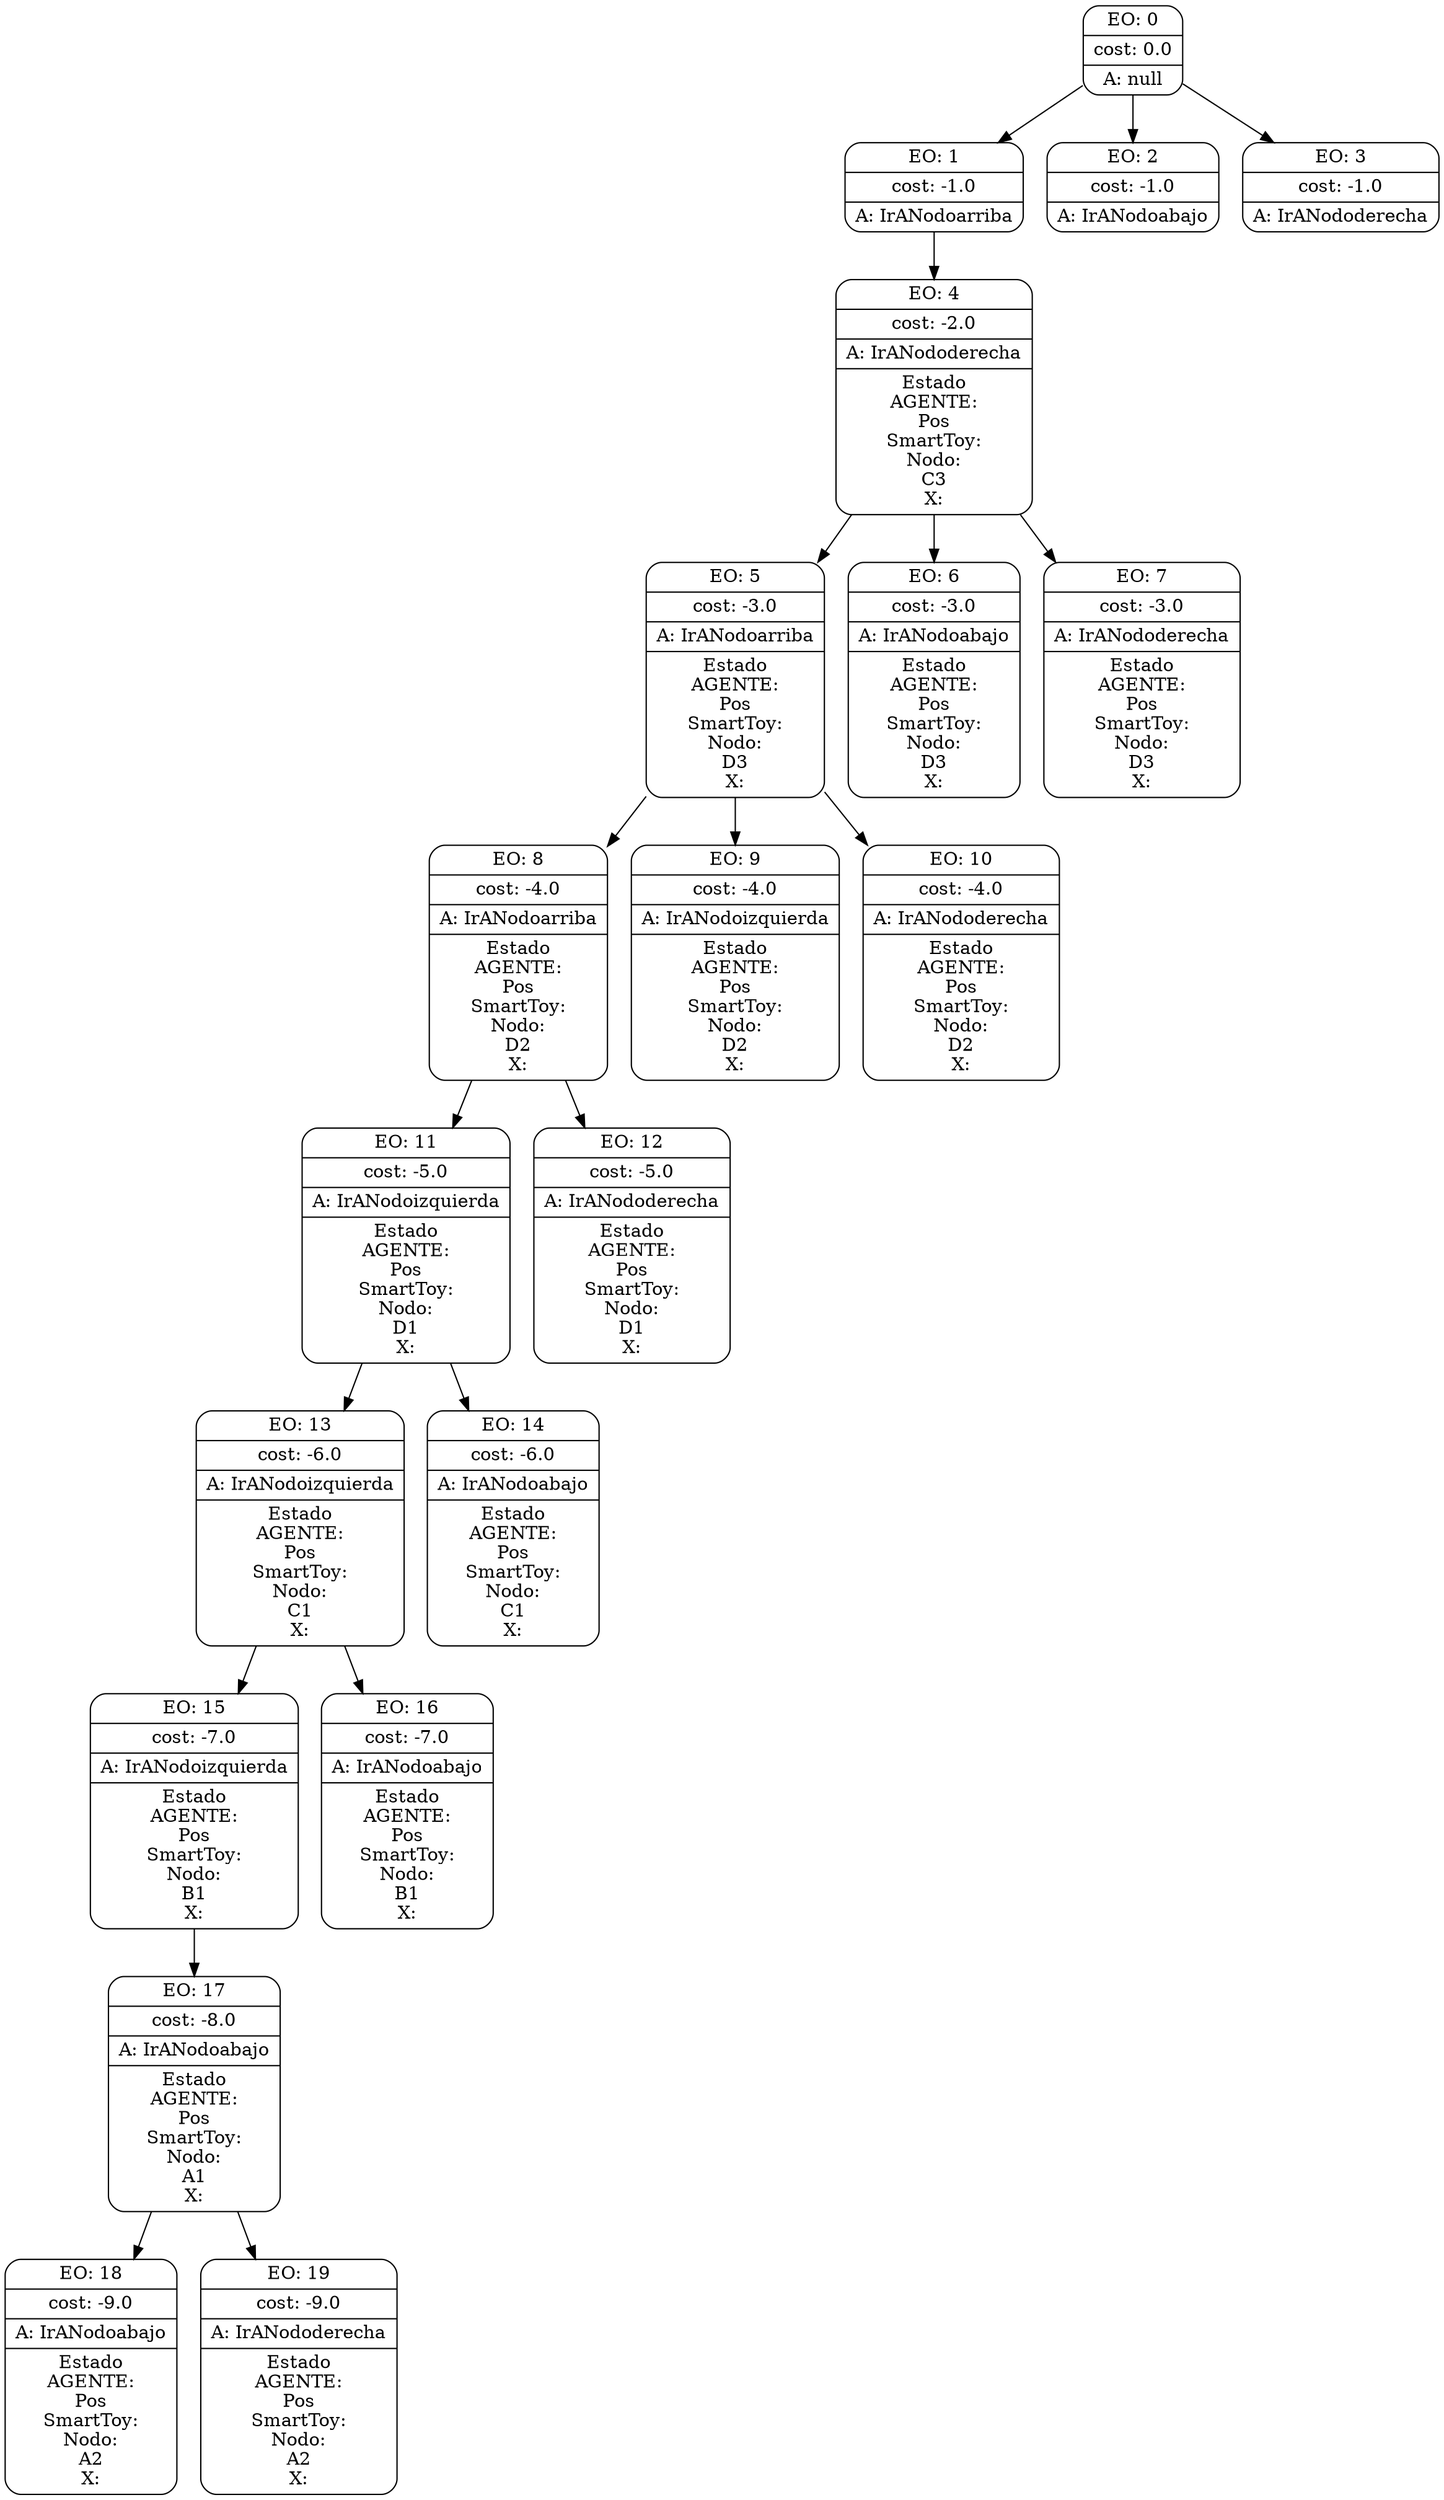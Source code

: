 digraph g {
node [shape = Mrecord];
nodo0[label="{EO: 0|cost: 0.0|A: null}"]
nodo1[label="{EO: 1|cost: -1.0|A: IrANodoarriba
}"]
nodo4[label="{EO: 4|cost: -2.0|A: IrANododerecha
|Estado\nAGENTE:\n
Pos\nSmartToy:\nNodo:\nC3\nX:\n

}"]
nodo5[label="{EO: 5|cost: -3.0|A: IrANodoarriba
|Estado\nAGENTE:\n
Pos\nSmartToy:\nNodo:\nD3\nX:\n

}"]
nodo8[label="{EO: 8|cost: -4.0|A: IrANodoarriba
|Estado\nAGENTE:\n
Pos\nSmartToy:\nNodo:\nD2\nX:\n

}"]
nodo11[label="{EO: 11|cost: -5.0|A: IrANodoizquierda
|Estado\nAGENTE:\n
Pos\nSmartToy:\nNodo:\nD1\nX:\n

}"]
nodo13[label="{EO: 13|cost: -6.0|A: IrANodoizquierda
|Estado\nAGENTE:\n
Pos\nSmartToy:\nNodo:\nC1\nX:\n

}"]
nodo15[label="{EO: 15|cost: -7.0|A: IrANodoizquierda
|Estado\nAGENTE:\n
Pos\nSmartToy:\nNodo:\nB1\nX:\n

}"]
nodo17[label="{EO: 17|cost: -8.0|A: IrANodoabajo
|Estado\nAGENTE:\n
Pos\nSmartToy:\nNodo:\nA1\nX:\n

}"]
nodo18[label="{EO: 18|cost: -9.0|A: IrANodoabajo
|Estado\nAGENTE:\n
Pos\nSmartToy:\nNodo:\nA2\nX:\n

}"]

nodo17 -> nodo18;
nodo19[label="{EO: 19|cost: -9.0|A: IrANododerecha
|Estado\nAGENTE:\n
Pos\nSmartToy:\nNodo:\nA2\nX:\n

}"]

nodo17 -> nodo19;

nodo15 -> nodo17;

nodo13 -> nodo15;
nodo16[label="{EO: 16|cost: -7.0|A: IrANodoabajo
|Estado\nAGENTE:\n
Pos\nSmartToy:\nNodo:\nB1\nX:\n

}"]

nodo13 -> nodo16;

nodo11 -> nodo13;
nodo14[label="{EO: 14|cost: -6.0|A: IrANodoabajo
|Estado\nAGENTE:\n
Pos\nSmartToy:\nNodo:\nC1\nX:\n

}"]

nodo11 -> nodo14;

nodo8 -> nodo11;
nodo12[label="{EO: 12|cost: -5.0|A: IrANododerecha
|Estado\nAGENTE:\n
Pos\nSmartToy:\nNodo:\nD1\nX:\n

}"]

nodo8 -> nodo12;

nodo5 -> nodo8;
nodo9[label="{EO: 9|cost: -4.0|A: IrANodoizquierda
|Estado\nAGENTE:\n
Pos\nSmartToy:\nNodo:\nD2\nX:\n

}"]

nodo5 -> nodo9;
nodo10[label="{EO: 10|cost: -4.0|A: IrANododerecha
|Estado\nAGENTE:\n
Pos\nSmartToy:\nNodo:\nD2\nX:\n

}"]

nodo5 -> nodo10;

nodo4 -> nodo5;
nodo6[label="{EO: 6|cost: -3.0|A: IrANodoabajo
|Estado\nAGENTE:\n
Pos\nSmartToy:\nNodo:\nD3\nX:\n

}"]

nodo4 -> nodo6;
nodo7[label="{EO: 7|cost: -3.0|A: IrANododerecha
|Estado\nAGENTE:\n
Pos\nSmartToy:\nNodo:\nD3\nX:\n

}"]

nodo4 -> nodo7;

nodo1 -> nodo4;

nodo0 -> nodo1;
nodo2[label="{EO: 2|cost: -1.0|A: IrANodoabajo
}"]

nodo0 -> nodo2;
nodo3[label="{EO: 3|cost: -1.0|A: IrANododerecha
}"]

nodo0 -> nodo3;


}